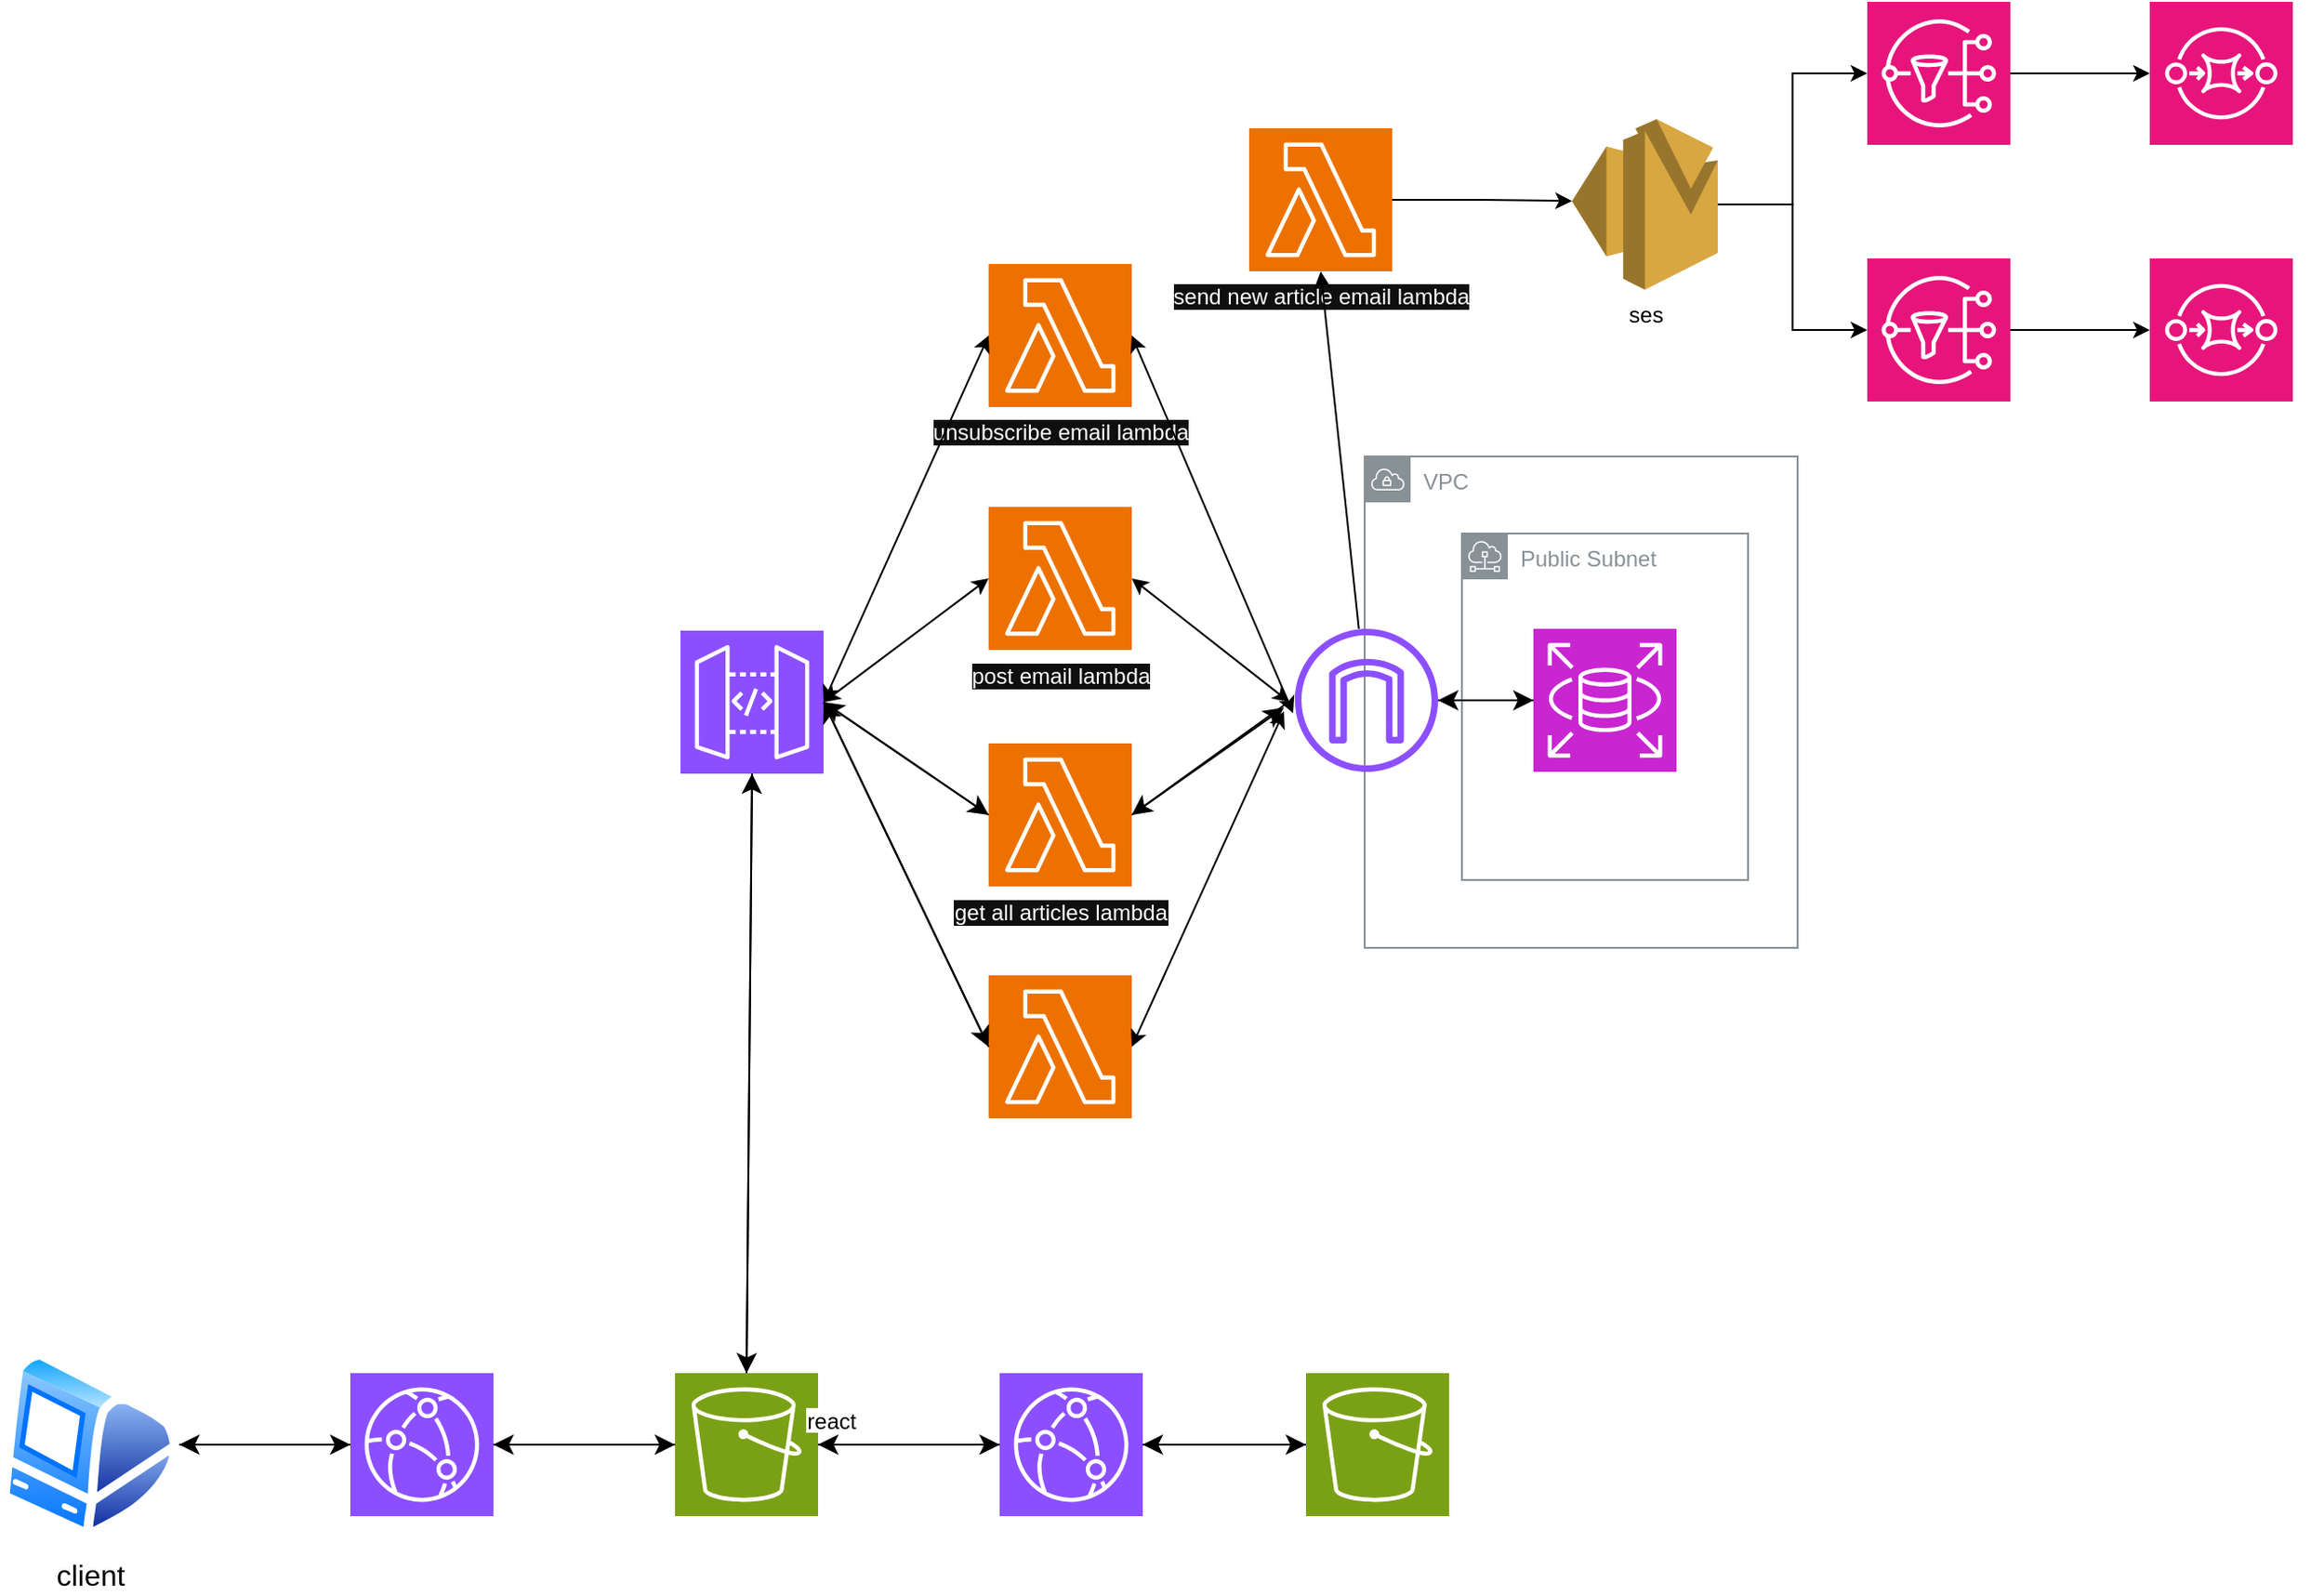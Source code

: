 <mxfile version="23.0.2" type="device">
  <diagram name="Page-1" id="D7rzFFE432yh1y-X3Wb1">
    <mxGraphModel dx="1930" dy="1521" grid="0" gridSize="10" guides="1" tooltips="1" connect="1" arrows="1" fold="1" page="0" pageScale="1" pageWidth="850" pageHeight="1100" math="0" shadow="0">
      <root>
        <mxCell id="0" />
        <mxCell id="1" parent="0" />
        <mxCell id="66ssGkLf81JAAQD_jwX_-31" value="Public Subnet" style="sketch=0;outlineConnect=0;gradientColor=none;html=1;whiteSpace=wrap;fontSize=12;fontStyle=0;shape=mxgraph.aws4.group;grIcon=mxgraph.aws4.group_subnet;strokeColor=#879196;fillColor=none;verticalAlign=top;align=left;spacingLeft=30;fontColor=#879196;dashed=0;" parent="1" vertex="1">
          <mxGeometry x="434" y="-83" width="156" height="189" as="geometry" />
        </mxCell>
        <mxCell id="66ssGkLf81JAAQD_jwX_-30" value="VPC" style="sketch=0;outlineConnect=0;gradientColor=none;html=1;whiteSpace=wrap;fontSize=12;fontStyle=0;shape=mxgraph.aws4.group;grIcon=mxgraph.aws4.group_vpc;strokeColor=#879196;fillColor=none;verticalAlign=top;align=left;spacingLeft=30;fontColor=#879196;dashed=0;" parent="1" vertex="1">
          <mxGeometry x="381" y="-125" width="236" height="268" as="geometry" />
        </mxCell>
        <mxCell id="66ssGkLf81JAAQD_jwX_-24" style="edgeStyle=none;curved=1;rounded=0;orthogonalLoop=1;jettySize=auto;html=1;exitX=1;exitY=0.5;exitDx=0;exitDy=0;exitPerimeter=0;fontSize=12;startSize=8;endSize=8;" parent="1" source="66ssGkLf81JAAQD_jwX_-1" edge="1">
          <mxGeometry relative="1" as="geometry">
            <mxPoint x="337" y="12" as="targetPoint" />
          </mxGeometry>
        </mxCell>
        <mxCell id="66ssGkLf81JAAQD_jwX_-38" style="edgeStyle=none;curved=1;rounded=0;orthogonalLoop=1;jettySize=auto;html=1;exitX=0;exitY=0.5;exitDx=0;exitDy=0;exitPerimeter=0;fontSize=12;startSize=8;endSize=8;entryX=1;entryY=0.5;entryDx=0;entryDy=0;entryPerimeter=0;" parent="1" source="66ssGkLf81JAAQD_jwX_-1" edge="1" target="66ssGkLf81JAAQD_jwX_-4">
          <mxGeometry relative="1" as="geometry">
            <mxPoint x="83" y="133.333" as="targetPoint" />
          </mxGeometry>
        </mxCell>
        <mxCell id="66ssGkLf81JAAQD_jwX_-1" value="&lt;div&gt;&lt;span style=&quot;background-color: rgb(15, 15, 15);&quot;&gt;&lt;font color=&quot;#ffffff&quot;&gt;get all articles lambda&lt;/font&gt;&lt;/span&gt;&lt;br&gt;&lt;/div&gt;" style="sketch=0;points=[[0,0,0],[0.25,0,0],[0.5,0,0],[0.75,0,0],[1,0,0],[0,1,0],[0.25,1,0],[0.5,1,0],[0.75,1,0],[1,1,0],[0,0.25,0],[0,0.5,0],[0,0.75,0],[1,0.25,0],[1,0.5,0],[1,0.75,0]];outlineConnect=0;fontColor=#232F3E;fillColor=#ED7100;strokeColor=#ffffff;dashed=0;verticalLabelPosition=bottom;verticalAlign=top;align=center;html=1;fontSize=12;fontStyle=0;aspect=fixed;shape=mxgraph.aws4.resourceIcon;resIcon=mxgraph.aws4.lambda;" parent="1" vertex="1">
          <mxGeometry x="176" y="31.5" width="78" height="78" as="geometry" />
        </mxCell>
        <mxCell id="66ssGkLf81JAAQD_jwX_-2" value="&lt;div&gt;&lt;font color=&quot;#ffffff&quot;&gt;get article lambda&lt;/font&gt;&lt;/div&gt;" style="sketch=0;points=[[0,0,0],[0.25,0,0],[0.5,0,0],[0.75,0,0],[1,0,0],[0,1,0],[0.25,1,0],[0.5,1,0],[0.75,1,0],[1,1,0],[0,0.25,0],[0,0.5,0],[0,0.75,0],[1,0.25,0],[1,0.5,0],[1,0.75,0]];outlineConnect=0;fontColor=#232F3E;fillColor=#ED7100;strokeColor=#ffffff;dashed=0;verticalLabelPosition=bottom;verticalAlign=top;align=center;html=1;fontSize=12;fontStyle=0;aspect=fixed;shape=mxgraph.aws4.resourceIcon;resIcon=mxgraph.aws4.lambda;" parent="1" vertex="1">
          <mxGeometry x="176" y="158" width="78" height="78" as="geometry" />
        </mxCell>
        <mxCell id="66ssGkLf81JAAQD_jwX_-41" style="edgeStyle=none;curved=1;rounded=0;orthogonalLoop=1;jettySize=auto;html=1;exitX=0;exitY=0.5;exitDx=0;exitDy=0;exitPerimeter=0;fontSize=12;startSize=8;endSize=8;" parent="1" source="66ssGkLf81JAAQD_jwX_-3" target="66ssGkLf81JAAQD_jwX_-29" edge="1">
          <mxGeometry relative="1" as="geometry" />
        </mxCell>
        <mxCell id="66ssGkLf81JAAQD_jwX_-3" value="&lt;font color=&quot;#ffffff&quot;&gt;aurora postgres rds&lt;/font&gt;" style="sketch=0;points=[[0,0,0],[0.25,0,0],[0.5,0,0],[0.75,0,0],[1,0,0],[0,1,0],[0.25,1,0],[0.5,1,0],[0.75,1,0],[1,1,0],[0,0.25,0],[0,0.5,0],[0,0.75,0],[1,0.25,0],[1,0.5,0],[1,0.75,0]];outlineConnect=0;fontColor=#232F3E;fillColor=#C925D1;strokeColor=#ffffff;dashed=0;verticalLabelPosition=bottom;verticalAlign=top;align=center;html=1;fontSize=12;fontStyle=0;aspect=fixed;shape=mxgraph.aws4.resourceIcon;resIcon=mxgraph.aws4.rds;" parent="1" vertex="1">
          <mxGeometry x="473" y="-31" width="78" height="78" as="geometry" />
        </mxCell>
        <mxCell id="66ssGkLf81JAAQD_jwX_-4" value="&lt;font color=&quot;#ffffff&quot;&gt;api gateway&lt;/font&gt;" style="sketch=0;points=[[0,0,0],[0.25,0,0],[0.5,0,0],[0.75,0,0],[1,0,0],[0,1,0],[0.25,1,0],[0.5,1,0],[0.75,1,0],[1,1,0],[0,0.25,0],[0,0.5,0],[0,0.75,0],[1,0.25,0],[1,0.5,0],[1,0.75,0]];outlineConnect=0;fontColor=#232F3E;fillColor=#8C4FFF;strokeColor=#ffffff;dashed=0;verticalLabelPosition=bottom;verticalAlign=top;align=center;html=1;fontSize=12;fontStyle=0;aspect=fixed;shape=mxgraph.aws4.resourceIcon;resIcon=mxgraph.aws4.api_gateway;" parent="1" vertex="1">
          <mxGeometry x="8" y="-30" width="78" height="78" as="geometry" />
        </mxCell>
        <mxCell id="66ssGkLf81JAAQD_jwX_-19" style="edgeStyle=none;curved=1;rounded=0;orthogonalLoop=1;jettySize=auto;html=1;exitX=1;exitY=0.5;exitDx=0;exitDy=0;exitPerimeter=0;fontSize=12;startSize=8;endSize=8;" parent="1" source="66ssGkLf81JAAQD_jwX_-9" target="66ssGkLf81JAAQD_jwX_-11" edge="1">
          <mxGeometry relative="1" as="geometry" />
        </mxCell>
        <mxCell id="66ssGkLf81JAAQD_jwX_-35" style="edgeStyle=none;curved=1;rounded=0;orthogonalLoop=1;jettySize=auto;html=1;exitX=0;exitY=0.5;exitDx=0;exitDy=0;exitPerimeter=0;entryX=1;entryY=0.5;entryDx=0;entryDy=0;fontSize=12;startSize=8;endSize=8;" parent="1" source="66ssGkLf81JAAQD_jwX_-9" target="66ssGkLf81JAAQD_jwX_-13" edge="1">
          <mxGeometry relative="1" as="geometry" />
        </mxCell>
        <mxCell id="66ssGkLf81JAAQD_jwX_-9" value="&lt;font color=&quot;#ffffff&quot;&gt;cloudfront&lt;/font&gt;" style="sketch=0;points=[[0,0,0],[0.25,0,0],[0.5,0,0],[0.75,0,0],[1,0,0],[0,1,0],[0.25,1,0],[0.5,1,0],[0.75,1,0],[1,1,0],[0,0.25,0],[0,0.5,0],[0,0.75,0],[1,0.25,0],[1,0.5,0],[1,0.75,0]];outlineConnect=0;fontColor=#232F3E;fillColor=#8C4FFF;strokeColor=#ffffff;dashed=0;verticalLabelPosition=bottom;verticalAlign=top;align=center;html=1;fontSize=12;fontStyle=0;aspect=fixed;shape=mxgraph.aws4.resourceIcon;resIcon=mxgraph.aws4.cloudfront;" parent="1" vertex="1">
          <mxGeometry x="-172" y="375" width="78" height="78" as="geometry" />
        </mxCell>
        <mxCell id="66ssGkLf81JAAQD_jwX_-10" value="&lt;font color=&quot;#ffffff&quot;&gt;cloudfront&lt;/font&gt;" style="sketch=0;points=[[0,0,0],[0.25,0,0],[0.5,0,0],[0.75,0,0],[1,0,0],[0,1,0],[0.25,1,0],[0.5,1,0],[0.75,1,0],[1,1,0],[0,0.25,0],[0,0.5,0],[0,0.75,0],[1,0.25,0],[1,0.5,0],[1,0.75,0]];outlineConnect=0;fontColor=#232F3E;fillColor=#8C4FFF;strokeColor=#ffffff;dashed=0;verticalLabelPosition=bottom;verticalAlign=top;align=center;html=1;fontSize=12;fontStyle=0;aspect=fixed;shape=mxgraph.aws4.resourceIcon;resIcon=mxgraph.aws4.cloudfront;" parent="1" vertex="1">
          <mxGeometry x="182" y="375" width="78" height="78" as="geometry" />
        </mxCell>
        <mxCell id="66ssGkLf81JAAQD_jwX_-11" value="&lt;font color=&quot;#ffffff&quot;&gt;frontend s3 bucket&lt;/font&gt;" style="sketch=0;points=[[0,0,0],[0.25,0,0],[0.5,0,0],[0.75,0,0],[1,0,0],[0,1,0],[0.25,1,0],[0.5,1,0],[0.75,1,0],[1,1,0],[0,0.25,0],[0,0.5,0],[0,0.75,0],[1,0.25,0],[1,0.5,0],[1,0.75,0]];outlineConnect=0;fontColor=#232F3E;fillColor=#7AA116;strokeColor=#ffffff;dashed=0;verticalLabelPosition=bottom;verticalAlign=top;align=center;html=1;fontSize=12;fontStyle=0;aspect=fixed;shape=mxgraph.aws4.resourceIcon;resIcon=mxgraph.aws4.s3;" parent="1" vertex="1">
          <mxGeometry x="5" y="375" width="78" height="78" as="geometry" />
        </mxCell>
        <mxCell id="66ssGkLf81JAAQD_jwX_-12" value="&lt;font color=&quot;#ffffff&quot;&gt;images s3 bucket&lt;/font&gt;" style="sketch=0;points=[[0,0,0],[0.25,0,0],[0.5,0,0],[0.75,0,0],[1,0,0],[0,1,0],[0.25,1,0],[0.5,1,0],[0.75,1,0],[1,1,0],[0,0.25,0],[0,0.5,0],[0,0.75,0],[1,0.25,0],[1,0.5,0],[1,0.75,0]];outlineConnect=0;fontColor=#232F3E;fillColor=#7AA116;strokeColor=#ffffff;dashed=0;verticalLabelPosition=bottom;verticalAlign=top;align=center;html=1;fontSize=12;fontStyle=0;aspect=fixed;shape=mxgraph.aws4.resourceIcon;resIcon=mxgraph.aws4.s3;" parent="1" vertex="1">
          <mxGeometry x="349" y="375" width="78" height="78" as="geometry" />
        </mxCell>
        <mxCell id="66ssGkLf81JAAQD_jwX_-13" value="client" style="image;aspect=fixed;perimeter=ellipsePerimeter;html=1;align=center;shadow=0;dashed=0;spacingTop=3;image=img/lib/active_directory/mac_client.svg;fontSize=16;" parent="1" vertex="1">
          <mxGeometry x="-363" y="362" width="97.76" height="104" as="geometry" />
        </mxCell>
        <mxCell id="66ssGkLf81JAAQD_jwX_-16" style="edgeStyle=none;curved=1;rounded=0;orthogonalLoop=1;jettySize=auto;html=1;exitX=1;exitY=0.5;exitDx=0;exitDy=0;exitPerimeter=0;entryX=0;entryY=0.5;entryDx=0;entryDy=0;entryPerimeter=0;fontSize=12;startSize=8;endSize=8;" parent="1" source="66ssGkLf81JAAQD_jwX_-11" target="66ssGkLf81JAAQD_jwX_-10" edge="1">
          <mxGeometry relative="1" as="geometry" />
        </mxCell>
        <mxCell id="66ssGkLf81JAAQD_jwX_-17" style="edgeStyle=none;curved=1;rounded=0;orthogonalLoop=1;jettySize=auto;html=1;exitX=1;exitY=0.5;exitDx=0;exitDy=0;exitPerimeter=0;entryX=0;entryY=0.5;entryDx=0;entryDy=0;entryPerimeter=0;fontSize=12;startSize=8;endSize=8;" parent="1" source="66ssGkLf81JAAQD_jwX_-10" target="66ssGkLf81JAAQD_jwX_-12" edge="1">
          <mxGeometry relative="1" as="geometry" />
        </mxCell>
        <mxCell id="66ssGkLf81JAAQD_jwX_-20" style="edgeStyle=none;curved=1;rounded=0;orthogonalLoop=1;jettySize=auto;html=1;exitX=0.5;exitY=0;exitDx=0;exitDy=0;exitPerimeter=0;entryX=0.5;entryY=1;entryDx=0;entryDy=0;entryPerimeter=0;fontSize=12;startSize=8;endSize=8;" parent="1" source="66ssGkLf81JAAQD_jwX_-11" target="66ssGkLf81JAAQD_jwX_-4" edge="1">
          <mxGeometry relative="1" as="geometry" />
        </mxCell>
        <mxCell id="66ssGkLf81JAAQD_jwX_-21" style="edgeStyle=none;curved=1;rounded=0;orthogonalLoop=1;jettySize=auto;html=1;exitX=1;exitY=0.5;exitDx=0;exitDy=0;exitPerimeter=0;entryX=0;entryY=0.5;entryDx=0;entryDy=0;entryPerimeter=0;fontSize=12;startSize=8;endSize=8;" parent="1" source="66ssGkLf81JAAQD_jwX_-4" target="66ssGkLf81JAAQD_jwX_-1" edge="1">
          <mxGeometry relative="1" as="geometry" />
        </mxCell>
        <mxCell id="66ssGkLf81JAAQD_jwX_-22" style="edgeStyle=none;curved=1;rounded=0;orthogonalLoop=1;jettySize=auto;html=1;exitX=1;exitY=0.5;exitDx=0;exitDy=0;exitPerimeter=0;entryX=0;entryY=0.5;entryDx=0;entryDy=0;entryPerimeter=0;fontSize=12;startSize=8;endSize=8;" parent="1" source="66ssGkLf81JAAQD_jwX_-4" target="66ssGkLf81JAAQD_jwX_-2" edge="1">
          <mxGeometry relative="1" as="geometry" />
        </mxCell>
        <mxCell id="66ssGkLf81JAAQD_jwX_-26" style="edgeStyle=none;curved=1;rounded=0;orthogonalLoop=1;jettySize=auto;html=1;exitX=1;exitY=0.5;exitDx=0;exitDy=0;exitPerimeter=0;entryX=0;entryY=0.5;entryDx=0;entryDy=0;entryPerimeter=0;fontSize=12;startSize=8;endSize=8;" parent="1" target="66ssGkLf81JAAQD_jwX_-3" edge="1">
          <mxGeometry relative="1" as="geometry">
            <mxPoint x="420.0" y="8" as="sourcePoint" />
          </mxGeometry>
        </mxCell>
        <mxCell id="66ssGkLf81JAAQD_jwX_-27" value="react" style="shape=image;verticalLabelPosition=bottom;labelBackgroundColor=default;verticalAlign=top;aspect=fixed;imageAspect=0;image=https://upload.wikimedia.org/wikipedia/commons/thumb/a/a7/React-icon.svg/2300px-React-icon.svg.png;" parent="1" vertex="1">
          <mxGeometry x="54" y="324" width="73" height="63.45" as="geometry" />
        </mxCell>
        <mxCell id="66ssGkLf81JAAQD_jwX_-28" style="edgeStyle=none;curved=1;rounded=0;orthogonalLoop=1;jettySize=auto;html=1;exitX=1;exitY=0.5;exitDx=0;exitDy=0;entryX=0;entryY=0.5;entryDx=0;entryDy=0;entryPerimeter=0;fontSize=12;startSize=8;endSize=8;" parent="1" source="66ssGkLf81JAAQD_jwX_-13" target="66ssGkLf81JAAQD_jwX_-9" edge="1">
          <mxGeometry relative="1" as="geometry" />
        </mxCell>
        <mxCell id="66ssGkLf81JAAQD_jwX_-29" value="&lt;font color=&quot;#ffffff&quot;&gt;internet gateway&lt;/font&gt;" style="sketch=0;outlineConnect=0;fontColor=#232F3E;gradientColor=none;fillColor=#8C4FFF;strokeColor=none;dashed=0;verticalLabelPosition=bottom;verticalAlign=top;align=center;html=1;fontSize=12;fontStyle=0;aspect=fixed;pointerEvents=1;shape=mxgraph.aws4.internet_gateway;" parent="1" vertex="1">
          <mxGeometry x="343" y="-31" width="78" height="78" as="geometry" />
        </mxCell>
        <mxCell id="66ssGkLf81JAAQD_jwX_-32" style="edgeStyle=none;curved=1;rounded=0;orthogonalLoop=1;jettySize=auto;html=1;exitX=0;exitY=0.5;exitDx=0;exitDy=0;exitPerimeter=0;entryX=1;entryY=0.5;entryDx=0;entryDy=0;entryPerimeter=0;fontSize=12;startSize=8;endSize=8;" parent="1" source="66ssGkLf81JAAQD_jwX_-12" target="66ssGkLf81JAAQD_jwX_-10" edge="1">
          <mxGeometry relative="1" as="geometry" />
        </mxCell>
        <mxCell id="66ssGkLf81JAAQD_jwX_-33" style="edgeStyle=none;curved=1;rounded=0;orthogonalLoop=1;jettySize=auto;html=1;exitX=0;exitY=0.5;exitDx=0;exitDy=0;exitPerimeter=0;entryX=1;entryY=0.5;entryDx=0;entryDy=0;entryPerimeter=0;fontSize=12;startSize=8;endSize=8;" parent="1" source="66ssGkLf81JAAQD_jwX_-10" target="66ssGkLf81JAAQD_jwX_-11" edge="1">
          <mxGeometry relative="1" as="geometry" />
        </mxCell>
        <mxCell id="66ssGkLf81JAAQD_jwX_-34" style="edgeStyle=none;curved=1;rounded=0;orthogonalLoop=1;jettySize=auto;html=1;exitX=0;exitY=0.5;exitDx=0;exitDy=0;exitPerimeter=0;entryX=1;entryY=0.5;entryDx=0;entryDy=0;entryPerimeter=0;fontSize=12;startSize=8;endSize=8;" parent="1" source="66ssGkLf81JAAQD_jwX_-11" target="66ssGkLf81JAAQD_jwX_-9" edge="1">
          <mxGeometry relative="1" as="geometry" />
        </mxCell>
        <mxCell id="66ssGkLf81JAAQD_jwX_-36" style="edgeStyle=none;curved=1;rounded=0;orthogonalLoop=1;jettySize=auto;html=1;exitX=0.5;exitY=1;exitDx=0;exitDy=0;exitPerimeter=0;entryX=0.5;entryY=0;entryDx=0;entryDy=0;entryPerimeter=0;fontSize=12;startSize=8;endSize=8;" parent="1" source="66ssGkLf81JAAQD_jwX_-4" target="66ssGkLf81JAAQD_jwX_-11" edge="1">
          <mxGeometry relative="1" as="geometry" />
        </mxCell>
        <mxCell id="66ssGkLf81JAAQD_jwX_-37" style="edgeStyle=none;curved=1;rounded=0;orthogonalLoop=1;jettySize=auto;html=1;exitX=0;exitY=0.5;exitDx=0;exitDy=0;exitPerimeter=0;entryX=1;entryY=0.5;entryDx=0;entryDy=0;entryPerimeter=0;fontSize=12;startSize=8;endSize=8;" parent="1" source="66ssGkLf81JAAQD_jwX_-2" target="66ssGkLf81JAAQD_jwX_-4" edge="1">
          <mxGeometry relative="1" as="geometry" />
        </mxCell>
        <mxCell id="66ssGkLf81JAAQD_jwX_-39" style="edgeStyle=none;curved=1;rounded=0;orthogonalLoop=1;jettySize=auto;html=1;fontSize=12;startSize=8;endSize=8;entryX=1;entryY=0.5;entryDx=0;entryDy=0;entryPerimeter=0;" parent="1" target="66ssGkLf81JAAQD_jwX_-1" edge="1">
          <mxGeometry relative="1" as="geometry">
            <mxPoint x="206" y="16" as="targetPoint" />
            <mxPoint x="338" y="10" as="sourcePoint" />
          </mxGeometry>
        </mxCell>
        <mxCell id="U9Xbg34OMo5dttRijpF--1" value="&lt;font color=&quot;#ffffff&quot;&gt;&lt;span style=&quot;background-color: rgb(15, 15, 15);&quot;&gt;post email lambda&lt;/span&gt;&lt;/font&gt;" style="sketch=0;points=[[0,0,0],[0.25,0,0],[0.5,0,0],[0.75,0,0],[1,0,0],[0,1,0],[0.25,1,0],[0.5,1,0],[0.75,1,0],[1,1,0],[0,0.25,0],[0,0.5,0],[0,0.75,0],[1,0.25,0],[1,0.5,0],[1,0.75,0]];outlineConnect=0;fontColor=#232F3E;fillColor=#ED7100;strokeColor=#ffffff;dashed=0;verticalLabelPosition=bottom;verticalAlign=top;align=center;html=1;fontSize=12;fontStyle=0;aspect=fixed;shape=mxgraph.aws4.resourceIcon;resIcon=mxgraph.aws4.lambda;" vertex="1" parent="1">
          <mxGeometry x="176" y="-97.5" width="78" height="78" as="geometry" />
        </mxCell>
        <mxCell id="U9Xbg34OMo5dttRijpF--7" value="" style="endArrow=classic;startArrow=classic;html=1;rounded=0;exitX=1;exitY=0.5;exitDx=0;exitDy=0;exitPerimeter=0;entryX=0;entryY=0.5;entryDx=0;entryDy=0;entryPerimeter=0;" edge="1" parent="1" source="66ssGkLf81JAAQD_jwX_-4" target="U9Xbg34OMo5dttRijpF--1">
          <mxGeometry width="50" height="50" relative="1" as="geometry">
            <mxPoint x="62" y="308" as="sourcePoint" />
            <mxPoint x="112" y="258" as="targetPoint" />
          </mxGeometry>
        </mxCell>
        <mxCell id="U9Xbg34OMo5dttRijpF--8" value="" style="endArrow=classic;startArrow=classic;html=1;rounded=0;exitX=1;exitY=0.5;exitDx=0;exitDy=0;exitPerimeter=0;" edge="1" parent="1" source="U9Xbg34OMo5dttRijpF--1">
          <mxGeometry width="50" height="50" relative="1" as="geometry">
            <mxPoint x="62" y="308" as="sourcePoint" />
            <mxPoint x="340" y="9" as="targetPoint" />
          </mxGeometry>
        </mxCell>
        <mxCell id="U9Xbg34OMo5dttRijpF--9" value="&lt;font color=&quot;#ffffff&quot;&gt;&lt;span style=&quot;background-color: rgb(15, 15, 15);&quot;&gt;unsubscribe email lambda&lt;/span&gt;&lt;/font&gt;" style="sketch=0;points=[[0,0,0],[0.25,0,0],[0.5,0,0],[0.75,0,0],[1,0,0],[0,1,0],[0.25,1,0],[0.5,1,0],[0.75,1,0],[1,1,0],[0,0.25,0],[0,0.5,0],[0,0.75,0],[1,0.25,0],[1,0.5,0],[1,0.75,0]];outlineConnect=0;fontColor=#232F3E;fillColor=#ED7100;strokeColor=#ffffff;dashed=0;verticalLabelPosition=bottom;verticalAlign=top;align=center;html=1;fontSize=12;fontStyle=0;aspect=fixed;shape=mxgraph.aws4.resourceIcon;resIcon=mxgraph.aws4.lambda;" vertex="1" parent="1">
          <mxGeometry x="176" y="-230" width="78" height="78" as="geometry" />
        </mxCell>
        <mxCell id="U9Xbg34OMo5dttRijpF--11" value="" style="endArrow=classic;startArrow=classic;html=1;rounded=0;exitX=0;exitY=0.5;exitDx=0;exitDy=0;exitPerimeter=0;entryX=1;entryY=0.5;entryDx=0;entryDy=0;entryPerimeter=0;" edge="1" parent="1" source="U9Xbg34OMo5dttRijpF--9" target="66ssGkLf81JAAQD_jwX_-4">
          <mxGeometry width="50" height="50" relative="1" as="geometry">
            <mxPoint x="62" y="45" as="sourcePoint" />
            <mxPoint x="112" y="-5" as="targetPoint" />
          </mxGeometry>
        </mxCell>
        <mxCell id="U9Xbg34OMo5dttRijpF--12" value="" style="endArrow=classic;startArrow=classic;html=1;rounded=0;exitX=1;exitY=0.5;exitDx=0;exitDy=0;exitPerimeter=0;" edge="1" parent="1" source="U9Xbg34OMo5dttRijpF--9">
          <mxGeometry width="50" height="50" relative="1" as="geometry">
            <mxPoint x="62" y="45" as="sourcePoint" />
            <mxPoint x="342" y="15" as="targetPoint" />
          </mxGeometry>
        </mxCell>
        <mxCell id="U9Xbg34OMo5dttRijpF--13" value="" style="endArrow=classic;startArrow=classic;html=1;rounded=0;exitX=1;exitY=0.5;exitDx=0;exitDy=0;exitPerimeter=0;" edge="1" parent="1" source="66ssGkLf81JAAQD_jwX_-2">
          <mxGeometry width="50" height="50" relative="1" as="geometry">
            <mxPoint x="62" y="45" as="sourcePoint" />
            <mxPoint x="337" y="14" as="targetPoint" />
          </mxGeometry>
        </mxCell>
        <mxCell id="U9Xbg34OMo5dttRijpF--15" value="&lt;font color=&quot;#ffffff&quot;&gt;&lt;span style=&quot;background-color: rgb(15, 15, 15);&quot;&gt;send new article email lambda&lt;/span&gt;&lt;/font&gt;" style="sketch=0;points=[[0,0,0],[0.25,0,0],[0.5,0,0],[0.75,0,0],[1,0,0],[0,1,0],[0.25,1,0],[0.5,1,0],[0.75,1,0],[1,1,0],[0,0.25,0],[0,0.5,0],[0,0.75,0],[1,0.25,0],[1,0.5,0],[1,0.75,0]];outlineConnect=0;fontColor=#232F3E;fillColor=#ED7100;strokeColor=#ffffff;dashed=0;verticalLabelPosition=bottom;verticalAlign=top;align=center;html=1;fontSize=12;fontStyle=0;aspect=fixed;shape=mxgraph.aws4.resourceIcon;resIcon=mxgraph.aws4.lambda;" vertex="1" parent="1">
          <mxGeometry x="318" y="-304" width="78" height="78" as="geometry" />
        </mxCell>
        <mxCell id="U9Xbg34OMo5dttRijpF--17" value="" style="endArrow=classic;html=1;rounded=0;entryX=0.5;entryY=1;entryDx=0;entryDy=0;entryPerimeter=0;" edge="1" parent="1" source="66ssGkLf81JAAQD_jwX_-29" target="U9Xbg34OMo5dttRijpF--15">
          <mxGeometry width="50" height="50" relative="1" as="geometry">
            <mxPoint x="290" y="45" as="sourcePoint" />
            <mxPoint x="340" y="8" as="targetPoint" />
          </mxGeometry>
        </mxCell>
        <mxCell id="U9Xbg34OMo5dttRijpF--23" style="edgeStyle=orthogonalEdgeStyle;rounded=0;orthogonalLoop=1;jettySize=auto;html=1;exitX=1;exitY=0.5;exitDx=0;exitDy=0;exitPerimeter=0;" edge="1" parent="1" source="U9Xbg34OMo5dttRijpF--18" target="U9Xbg34OMo5dttRijpF--20">
          <mxGeometry relative="1" as="geometry" />
        </mxCell>
        <mxCell id="U9Xbg34OMo5dttRijpF--18" value="ses" style="outlineConnect=0;dashed=0;verticalLabelPosition=bottom;verticalAlign=top;align=center;html=1;shape=mxgraph.aws3.ses;fillColor=#D9A741;gradientColor=none;" vertex="1" parent="1">
          <mxGeometry x="494" y="-309" width="79.5" height="93" as="geometry" />
        </mxCell>
        <mxCell id="U9Xbg34OMo5dttRijpF--19" style="edgeStyle=orthogonalEdgeStyle;rounded=0;orthogonalLoop=1;jettySize=auto;html=1;exitX=1;exitY=0.5;exitDx=0;exitDy=0;exitPerimeter=0;entryX=0;entryY=0.48;entryDx=0;entryDy=0;entryPerimeter=0;" edge="1" parent="1" source="U9Xbg34OMo5dttRijpF--15" target="U9Xbg34OMo5dttRijpF--18">
          <mxGeometry relative="1" as="geometry" />
        </mxCell>
        <mxCell id="U9Xbg34OMo5dttRijpF--20" value="&lt;font color=&quot;#ffffff&quot;&gt;bounce ses topic&lt;/font&gt;" style="sketch=0;points=[[0,0,0],[0.25,0,0],[0.5,0,0],[0.75,0,0],[1,0,0],[0,1,0],[0.25,1,0],[0.5,1,0],[0.75,1,0],[1,1,0],[0,0.25,0],[0,0.5,0],[0,0.75,0],[1,0.25,0],[1,0.5,0],[1,0.75,0]];outlineConnect=0;fontColor=#232F3E;fillColor=#E7157B;strokeColor=#ffffff;dashed=0;verticalLabelPosition=bottom;verticalAlign=top;align=center;html=1;fontSize=12;fontStyle=0;aspect=fixed;shape=mxgraph.aws4.resourceIcon;resIcon=mxgraph.aws4.sns;" vertex="1" parent="1">
          <mxGeometry x="655" y="-233" width="78" height="78" as="geometry" />
        </mxCell>
        <mxCell id="U9Xbg34OMo5dttRijpF--21" value="&lt;font color=&quot;#ffffff&quot;&gt;complaint ses topic&lt;/font&gt;" style="sketch=0;points=[[0,0,0],[0.25,0,0],[0.5,0,0],[0.75,0,0],[1,0,0],[0,1,0],[0.25,1,0],[0.5,1,0],[0.75,1,0],[1,1,0],[0,0.25,0],[0,0.5,0],[0,0.75,0],[1,0.25,0],[1,0.5,0],[1,0.75,0]];outlineConnect=0;fontColor=#232F3E;fillColor=#E7157B;strokeColor=#ffffff;dashed=0;verticalLabelPosition=bottom;verticalAlign=top;align=center;html=1;fontSize=12;fontStyle=0;aspect=fixed;shape=mxgraph.aws4.resourceIcon;resIcon=mxgraph.aws4.sns;" vertex="1" parent="1">
          <mxGeometry x="655" y="-373" width="78" height="78" as="geometry" />
        </mxCell>
        <mxCell id="U9Xbg34OMo5dttRijpF--22" style="edgeStyle=orthogonalEdgeStyle;rounded=0;orthogonalLoop=1;jettySize=auto;html=1;exitX=1;exitY=0.5;exitDx=0;exitDy=0;exitPerimeter=0;entryX=0;entryY=0.5;entryDx=0;entryDy=0;entryPerimeter=0;" edge="1" parent="1" source="U9Xbg34OMo5dttRijpF--18" target="U9Xbg34OMo5dttRijpF--21">
          <mxGeometry relative="1" as="geometry" />
        </mxCell>
        <mxCell id="U9Xbg34OMo5dttRijpF--24" value="&lt;font color=&quot;#ffffff&quot;&gt;complaint sqs queue&lt;/font&gt;" style="sketch=0;points=[[0,0,0],[0.25,0,0],[0.5,0,0],[0.75,0,0],[1,0,0],[0,1,0],[0.25,1,0],[0.5,1,0],[0.75,1,0],[1,1,0],[0,0.25,0],[0,0.5,0],[0,0.75,0],[1,0.25,0],[1,0.5,0],[1,0.75,0]];outlineConnect=0;fontColor=#232F3E;fillColor=#E7157B;strokeColor=#ffffff;dashed=0;verticalLabelPosition=bottom;verticalAlign=top;align=center;html=1;fontSize=12;fontStyle=0;aspect=fixed;shape=mxgraph.aws4.resourceIcon;resIcon=mxgraph.aws4.sqs;" vertex="1" parent="1">
          <mxGeometry x="809" y="-373" width="78" height="78" as="geometry" />
        </mxCell>
        <mxCell id="U9Xbg34OMo5dttRijpF--25" value="&lt;font color=&quot;#ffffff&quot;&gt;bounce sqs queue&lt;/font&gt;" style="sketch=0;points=[[0,0,0],[0.25,0,0],[0.5,0,0],[0.75,0,0],[1,0,0],[0,1,0],[0.25,1,0],[0.5,1,0],[0.75,1,0],[1,1,0],[0,0.25,0],[0,0.5,0],[0,0.75,0],[1,0.25,0],[1,0.5,0],[1,0.75,0]];outlineConnect=0;fontColor=#232F3E;fillColor=#E7157B;strokeColor=#ffffff;dashed=0;verticalLabelPosition=bottom;verticalAlign=top;align=center;html=1;fontSize=12;fontStyle=0;aspect=fixed;shape=mxgraph.aws4.resourceIcon;resIcon=mxgraph.aws4.sqs;" vertex="1" parent="1">
          <mxGeometry x="809" y="-233" width="78" height="78" as="geometry" />
        </mxCell>
        <mxCell id="U9Xbg34OMo5dttRijpF--26" style="edgeStyle=orthogonalEdgeStyle;rounded=0;orthogonalLoop=1;jettySize=auto;html=1;exitX=1;exitY=0.5;exitDx=0;exitDy=0;exitPerimeter=0;entryX=0;entryY=0.5;entryDx=0;entryDy=0;entryPerimeter=0;" edge="1" parent="1" source="U9Xbg34OMo5dttRijpF--20" target="U9Xbg34OMo5dttRijpF--25">
          <mxGeometry relative="1" as="geometry" />
        </mxCell>
        <mxCell id="U9Xbg34OMo5dttRijpF--27" style="edgeStyle=orthogonalEdgeStyle;rounded=0;orthogonalLoop=1;jettySize=auto;html=1;exitX=1;exitY=0.5;exitDx=0;exitDy=0;exitPerimeter=0;entryX=0;entryY=0.5;entryDx=0;entryDy=0;entryPerimeter=0;" edge="1" parent="1" source="U9Xbg34OMo5dttRijpF--21" target="U9Xbg34OMo5dttRijpF--24">
          <mxGeometry relative="1" as="geometry" />
        </mxCell>
      </root>
    </mxGraphModel>
  </diagram>
</mxfile>
